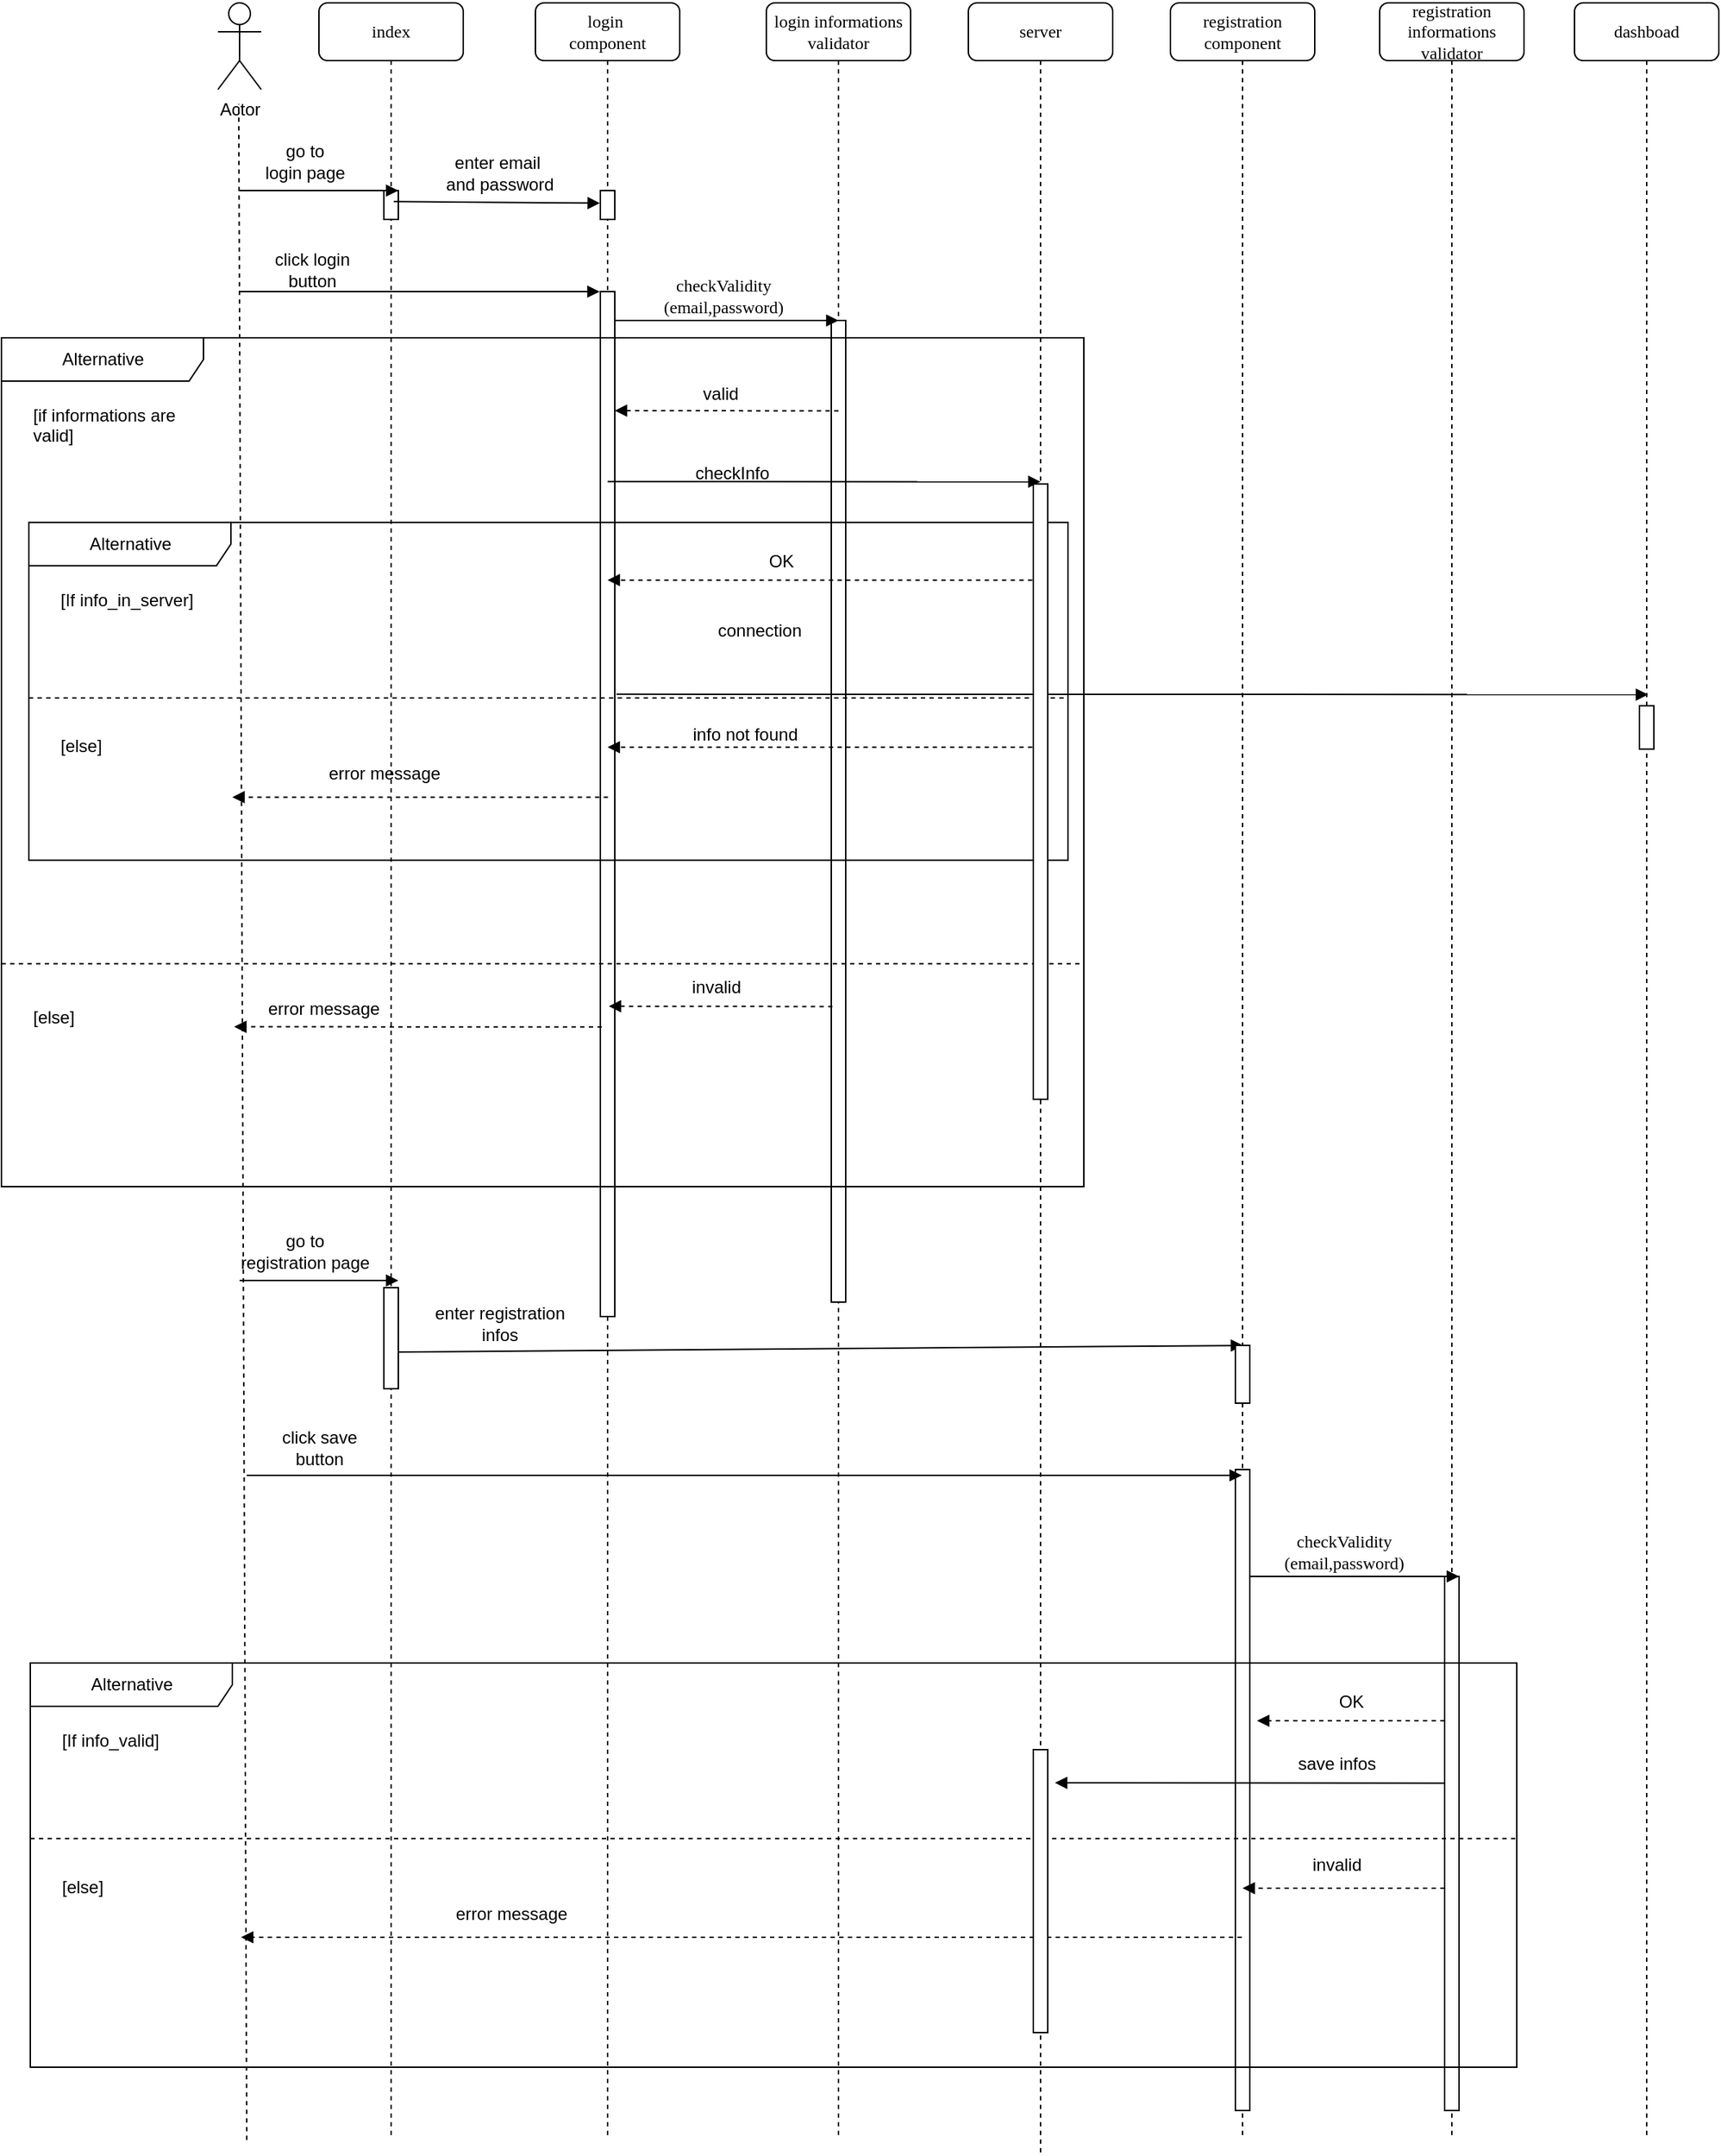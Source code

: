 <mxfile version="18.0.6" type="device"><diagram name="Page-1" id="13e1069c-82ec-6db2-03f1-153e76fe0fe0"><mxGraphModel dx="3727" dy="1707" grid="1" gridSize="10" guides="1" tooltips="1" connect="1" arrows="1" fold="1" page="1" pageScale="1" pageWidth="1100" pageHeight="850" background="none" math="0" shadow="0"><root><mxCell id="0"/><mxCell id="1" parent="0"/><mxCell id="7baba1c4bc27f4b0-2" value="login&amp;nbsp;&lt;br&gt;component" style="shape=umlLifeline;perimeter=lifelinePerimeter;whiteSpace=wrap;html=1;container=1;collapsible=0;recursiveResize=0;outlineConnect=0;rounded=1;shadow=0;comic=0;labelBackgroundColor=none;strokeWidth=1;fontFamily=Verdana;fontSize=12;align=center;" parent="1" vertex="1"><mxGeometry x="270" y="80" width="100" height="1480" as="geometry"/></mxCell><mxCell id="7baba1c4bc27f4b0-10" value="" style="html=1;points=[];perimeter=orthogonalPerimeter;rounded=0;shadow=0;comic=0;labelBackgroundColor=none;strokeWidth=1;fontFamily=Verdana;fontSize=12;align=center;" parent="7baba1c4bc27f4b0-2" vertex="1"><mxGeometry x="45" y="130" width="10" height="20" as="geometry"/></mxCell><mxCell id="eEdatsO4QX0kLQzvocsZ-17" value="" style="html=1;points=[];perimeter=orthogonalPerimeter;rounded=0;shadow=0;comic=0;labelBackgroundColor=none;strokeWidth=1;fontFamily=Verdana;fontSize=12;align=center;" vertex="1" parent="7baba1c4bc27f4b0-2"><mxGeometry x="45" y="200" width="10" height="710" as="geometry"/></mxCell><mxCell id="eEdatsO4QX0kLQzvocsZ-55" value="" style="html=1;verticalAlign=bottom;labelBackgroundColor=none;endArrow=block;endFill=1;rounded=0;exitX=0.686;exitY=0.379;exitDx=0;exitDy=0;exitPerimeter=0;" edge="1" parent="7baba1c4bc27f4b0-2"><mxGeometry width="160" relative="1" as="geometry"><mxPoint x="-97.85" y="934.58" as="sourcePoint"/><mxPoint x="490.385" y="930" as="targetPoint"/></mxGeometry></mxCell><mxCell id="eEdatsO4QX0kLQzvocsZ-56" value="enter registration&lt;br&gt;infos" style="text;html=1;align=center;verticalAlign=middle;resizable=0;points=[];autosize=1;strokeColor=none;fillColor=none;" vertex="1" parent="7baba1c4bc27f4b0-2"><mxGeometry x="-79.71" y="900" width="110" height="30" as="geometry"/></mxCell><mxCell id="7baba1c4bc27f4b0-3" value="login informations&lt;br&gt;validator" style="shape=umlLifeline;perimeter=lifelinePerimeter;whiteSpace=wrap;html=1;container=1;collapsible=0;recursiveResize=0;outlineConnect=0;rounded=1;shadow=0;comic=0;labelBackgroundColor=none;strokeWidth=1;fontFamily=Verdana;fontSize=12;align=center;" parent="1" vertex="1"><mxGeometry x="430" y="80" width="100" height="1480" as="geometry"/></mxCell><mxCell id="7baba1c4bc27f4b0-13" value="" style="html=1;points=[];perimeter=orthogonalPerimeter;rounded=0;shadow=0;comic=0;labelBackgroundColor=none;strokeWidth=1;fontFamily=Verdana;fontSize=12;align=center;" parent="7baba1c4bc27f4b0-3" vertex="1"><mxGeometry x="45" y="220" width="10" height="680" as="geometry"/></mxCell><mxCell id="7baba1c4bc27f4b0-4" value="registration informations&lt;br&gt;validator" style="shape=umlLifeline;perimeter=lifelinePerimeter;whiteSpace=wrap;html=1;container=1;collapsible=0;recursiveResize=0;outlineConnect=0;rounded=1;shadow=0;comic=0;labelBackgroundColor=none;strokeWidth=1;fontFamily=Verdana;fontSize=12;align=center;" parent="1" vertex="1"><mxGeometry x="855" y="80" width="100" height="1480" as="geometry"/></mxCell><mxCell id="7baba1c4bc27f4b0-28" value="" style="html=1;points=[];perimeter=orthogonalPerimeter;rounded=0;shadow=0;comic=0;labelBackgroundColor=none;strokeWidth=1;fontFamily=Verdana;fontSize=12;align=center;" parent="7baba1c4bc27f4b0-4" vertex="1"><mxGeometry x="45" y="1090" width="10" height="370" as="geometry"/></mxCell><mxCell id="eEdatsO4QX0kLQzvocsZ-40" value="" style="html=1;verticalAlign=bottom;labelBackgroundColor=none;endArrow=block;endFill=1;rounded=0;entryX=0.96;entryY=0.405;entryDx=0;entryDy=0;entryPerimeter=0;exitX=0.571;exitY=0.335;exitDx=0;exitDy=0;exitPerimeter=0;" edge="1" parent="7baba1c4bc27f4b0-4"><mxGeometry width="160" relative="1" as="geometry"><mxPoint x="-528.88" y="478.913" as="sourcePoint"/><mxPoint x="186" y="479.133" as="targetPoint"/></mxGeometry></mxCell><mxCell id="eEdatsO4QX0kLQzvocsZ-70" value="checkValidity&lt;br&gt;(email,password)" style="html=1;verticalAlign=bottom;endArrow=block;labelBackgroundColor=none;fontFamily=Verdana;fontSize=12;edgeStyle=elbowEdgeStyle;elbow=vertical;" edge="1" parent="7baba1c4bc27f4b0-4"><mxGeometry x="0.475" relative="1" as="geometry"><mxPoint x="40" y="1090" as="sourcePoint"/><Array as="points"><mxPoint x="-105" y="1090"/><mxPoint x="-115" y="1070"/><mxPoint x="-35" y="1020"/><mxPoint x="55" y="1010"/></Array><mxPoint x="55" y="1090" as="targetPoint"/><mxPoint as="offset"/></mxGeometry></mxCell><mxCell id="7baba1c4bc27f4b0-5" value="registration&lt;br&gt;component" style="shape=umlLifeline;perimeter=lifelinePerimeter;whiteSpace=wrap;html=1;container=1;collapsible=0;recursiveResize=0;outlineConnect=0;rounded=1;shadow=0;comic=0;labelBackgroundColor=none;strokeWidth=1;fontFamily=Verdana;fontSize=12;align=center;" parent="1" vertex="1"><mxGeometry x="710" y="80" width="100" height="1480" as="geometry"/></mxCell><mxCell id="7baba1c4bc27f4b0-19" value="" style="html=1;points=[];perimeter=orthogonalPerimeter;rounded=0;shadow=0;comic=0;labelBackgroundColor=none;strokeWidth=1;fontFamily=Verdana;fontSize=12;align=center;" parent="7baba1c4bc27f4b0-5" vertex="1"><mxGeometry x="45" y="930" width="10" height="40" as="geometry"/></mxCell><mxCell id="eEdatsO4QX0kLQzvocsZ-59" value="" style="html=1;points=[];perimeter=orthogonalPerimeter;rounded=0;shadow=0;comic=0;labelBackgroundColor=none;strokeWidth=1;fontFamily=Verdana;fontSize=12;align=center;" vertex="1" parent="7baba1c4bc27f4b0-5"><mxGeometry x="45" y="1016" width="10" height="444" as="geometry"/></mxCell><mxCell id="7baba1c4bc27f4b0-6" value="server" style="shape=umlLifeline;perimeter=lifelinePerimeter;whiteSpace=wrap;html=1;container=1;collapsible=0;recursiveResize=0;outlineConnect=0;rounded=1;shadow=0;comic=0;labelBackgroundColor=none;strokeWidth=1;fontFamily=Verdana;fontSize=12;align=center;" parent="1" vertex="1"><mxGeometry x="570" y="80" width="100" height="1490" as="geometry"/></mxCell><mxCell id="7baba1c4bc27f4b0-7" value="dashboad" style="shape=umlLifeline;perimeter=lifelinePerimeter;whiteSpace=wrap;html=1;container=1;collapsible=0;recursiveResize=0;outlineConnect=0;rounded=1;shadow=0;comic=0;labelBackgroundColor=none;strokeWidth=1;fontFamily=Verdana;fontSize=12;align=center;" parent="1" vertex="1"><mxGeometry x="990" y="80" width="100" height="1480" as="geometry"/></mxCell><mxCell id="7baba1c4bc27f4b0-25" value="" style="html=1;points=[];perimeter=orthogonalPerimeter;rounded=0;shadow=0;comic=0;labelBackgroundColor=none;strokeColor=#000000;strokeWidth=1;fillColor=#FFFFFF;fontFamily=Verdana;fontSize=12;fontColor=#000000;align=center;" parent="7baba1c4bc27f4b0-7" vertex="1"><mxGeometry x="45" y="486.89" width="10" height="30" as="geometry"/></mxCell><mxCell id="7baba1c4bc27f4b0-8" value="index" style="shape=umlLifeline;perimeter=lifelinePerimeter;whiteSpace=wrap;html=1;container=1;collapsible=0;recursiveResize=0;outlineConnect=0;rounded=1;shadow=0;comic=0;labelBackgroundColor=none;strokeWidth=1;fontFamily=Verdana;fontSize=12;align=center;" parent="1" vertex="1"><mxGeometry x="120" y="80" width="100" height="1480" as="geometry"/></mxCell><mxCell id="7baba1c4bc27f4b0-9" value="" style="html=1;points=[];perimeter=orthogonalPerimeter;rounded=0;shadow=0;comic=0;labelBackgroundColor=none;strokeWidth=1;fontFamily=Verdana;fontSize=12;align=center;" parent="7baba1c4bc27f4b0-8" vertex="1"><mxGeometry x="45" y="130" width="10" height="20" as="geometry"/></mxCell><mxCell id="eEdatsO4QX0kLQzvocsZ-52" value="" style="html=1;verticalAlign=bottom;labelBackgroundColor=none;endArrow=block;endFill=1;rounded=0;" edge="1" parent="7baba1c4bc27f4b0-8"><mxGeometry width="160" relative="1" as="geometry"><mxPoint x="-55" y="885" as="sourcePoint"/><mxPoint x="55" y="885" as="targetPoint"/></mxGeometry></mxCell><mxCell id="eEdatsO4QX0kLQzvocsZ-53" value="go to &lt;br&gt;registration page" style="text;html=1;align=center;verticalAlign=middle;resizable=0;points=[];autosize=1;strokeColor=none;fillColor=none;" vertex="1" parent="7baba1c4bc27f4b0-8"><mxGeometry x="-60" y="850" width="100" height="30" as="geometry"/></mxCell><mxCell id="eEdatsO4QX0kLQzvocsZ-54" value="" style="html=1;points=[];perimeter=orthogonalPerimeter;rounded=0;shadow=0;comic=0;labelBackgroundColor=none;strokeColor=#000000;strokeWidth=1;fillColor=#FFFFFF;fontFamily=Verdana;fontSize=12;fontColor=#000000;align=center;" vertex="1" parent="7baba1c4bc27f4b0-8"><mxGeometry x="45" y="890" width="10" height="70" as="geometry"/></mxCell><mxCell id="eEdatsO4QX0kLQzvocsZ-1" value="Actor" style="shape=umlActor;verticalLabelPosition=bottom;verticalAlign=top;html=1;outlineConnect=0;" vertex="1" parent="1"><mxGeometry x="50" y="80" width="30" height="60" as="geometry"/></mxCell><mxCell id="eEdatsO4QX0kLQzvocsZ-5" value="" style="endArrow=none;dashed=1;html=1;rounded=0;" edge="1" parent="1"><mxGeometry width="50" height="50" relative="1" as="geometry"><mxPoint x="70" y="1560.385" as="sourcePoint"/><mxPoint x="64.41" y="150" as="targetPoint"/></mxGeometry></mxCell><mxCell id="eEdatsO4QX0kLQzvocsZ-6" value="" style="html=1;verticalAlign=bottom;labelBackgroundColor=none;endArrow=block;endFill=1;rounded=0;" edge="1" parent="1"><mxGeometry width="160" relative="1" as="geometry"><mxPoint x="65" y="210" as="sourcePoint"/><mxPoint x="175" y="210" as="targetPoint"/></mxGeometry></mxCell><mxCell id="eEdatsO4QX0kLQzvocsZ-9" value="" style="html=1;verticalAlign=bottom;labelBackgroundColor=none;endArrow=block;endFill=1;rounded=0;exitX=0.686;exitY=0.379;exitDx=0;exitDy=0;exitPerimeter=0;entryX=-0.029;entryY=0.436;entryDx=0;entryDy=0;entryPerimeter=0;" edge="1" parent="1" source="7baba1c4bc27f4b0-9" target="7baba1c4bc27f4b0-10"><mxGeometry width="160" relative="1" as="geometry"><mxPoint x="190.23" y="228.92" as="sourcePoint"/><mxPoint x="315" y="229" as="targetPoint"/></mxGeometry></mxCell><mxCell id="eEdatsO4QX0kLQzvocsZ-10" value="enter email&amp;nbsp;&lt;br&gt;and password" style="text;html=1;align=center;verticalAlign=middle;resizable=0;points=[];autosize=1;strokeColor=none;fillColor=none;" vertex="1" parent="1"><mxGeometry x="200" y="183" width="90" height="30" as="geometry"/></mxCell><mxCell id="eEdatsO4QX0kLQzvocsZ-12" value="checkValidity&lt;br&gt;(email,password)" style="html=1;verticalAlign=bottom;endArrow=block;labelBackgroundColor=none;fontFamily=Verdana;fontSize=12;edgeStyle=elbowEdgeStyle;elbow=vertical;" edge="1" parent="1"><mxGeometry x="0.475" relative="1" as="geometry"><mxPoint x="465" y="300" as="sourcePoint"/><Array as="points"><mxPoint x="320" y="300"/><mxPoint x="310" y="280"/><mxPoint x="390" y="230"/><mxPoint x="480" y="220"/></Array><mxPoint x="480" y="300" as="targetPoint"/><mxPoint as="offset"/></mxGeometry></mxCell><mxCell id="eEdatsO4QX0kLQzvocsZ-13" value="go to &lt;br&gt;login page" style="text;html=1;align=center;verticalAlign=middle;resizable=0;points=[];autosize=1;strokeColor=none;fillColor=none;" vertex="1" parent="1"><mxGeometry x="75" y="175" width="70" height="30" as="geometry"/></mxCell><mxCell id="eEdatsO4QX0kLQzvocsZ-15" value="" style="html=1;verticalAlign=bottom;labelBackgroundColor=none;endArrow=block;endFill=1;rounded=0;" edge="1" parent="1"><mxGeometry width="160" relative="1" as="geometry"><mxPoint x="65" y="280" as="sourcePoint"/><mxPoint x="314.5" y="280" as="targetPoint"/></mxGeometry></mxCell><mxCell id="eEdatsO4QX0kLQzvocsZ-16" value="click login &lt;br&gt;button" style="text;html=1;align=center;verticalAlign=middle;resizable=0;points=[];autosize=1;strokeColor=none;fillColor=none;" vertex="1" parent="1"><mxGeometry x="80" y="250" width="70" height="30" as="geometry"/></mxCell><mxCell id="eEdatsO4QX0kLQzvocsZ-19" value="Alternative" style="shape=umlFrame;tabWidth=110;tabHeight=30;tabPosition=left;html=1;boundedLbl=1;labelInHeader=1;width=140;height=30;" vertex="1" parent="1"><mxGeometry x="-100" y="312" width="750" height="588" as="geometry"/></mxCell><mxCell id="eEdatsO4QX0kLQzvocsZ-20" value="[if informations are &#10;valid]" style="text" vertex="1" parent="eEdatsO4QX0kLQzvocsZ-19"><mxGeometry width="100" height="20" relative="1" as="geometry"><mxPoint x="20" y="40" as="offset"/></mxGeometry></mxCell><mxCell id="eEdatsO4QX0kLQzvocsZ-21" value="[else]" style="line;strokeWidth=1;dashed=1;labelPosition=center;verticalLabelPosition=bottom;align=left;verticalAlign=top;spacingLeft=20;spacingTop=15;" vertex="1" parent="eEdatsO4QX0kLQzvocsZ-19"><mxGeometry y="425.23" width="750" height="16.74" as="geometry"/></mxCell><mxCell id="eEdatsO4QX0kLQzvocsZ-22" value="" style="html=1;verticalAlign=bottom;labelBackgroundColor=none;endArrow=block;endFill=1;dashed=1;rounded=0;" edge="1" parent="eEdatsO4QX0kLQzvocsZ-19"><mxGeometry width="160" relative="1" as="geometry"><mxPoint x="580" y="50.651" as="sourcePoint"/><mxPoint x="425" y="50.452" as="targetPoint"/></mxGeometry></mxCell><mxCell id="eEdatsO4QX0kLQzvocsZ-23" value="valid" style="text;html=1;align=center;verticalAlign=middle;resizable=0;points=[];autosize=1;strokeColor=none;fillColor=none;" vertex="1" parent="eEdatsO4QX0kLQzvocsZ-19"><mxGeometry x="478.286" y="29.057" width="40" height="20" as="geometry"/></mxCell><mxCell id="eEdatsO4QX0kLQzvocsZ-27" value="" style="html=1;verticalAlign=bottom;labelBackgroundColor=none;endArrow=block;endFill=1;rounded=0;entryX=0.96;entryY=0.405;entryDx=0;entryDy=0;entryPerimeter=0;" edge="1" parent="eEdatsO4QX0kLQzvocsZ-19"><mxGeometry width="160" relative="1" as="geometry"><mxPoint x="420" y="99.642" as="sourcePoint"/><mxPoint x="720" y="99.742" as="targetPoint"/></mxGeometry></mxCell><mxCell id="eEdatsO4QX0kLQzvocsZ-30" value="" style="html=1;verticalAlign=bottom;labelBackgroundColor=none;endArrow=block;endFill=1;dashed=1;rounded=0;" edge="1" parent="eEdatsO4QX0kLQzvocsZ-19"><mxGeometry width="160" relative="1" as="geometry"><mxPoint x="575.79" y="463.243" as="sourcePoint"/><mxPoint x="420.79" y="463.044" as="targetPoint"/></mxGeometry></mxCell><mxCell id="eEdatsO4QX0kLQzvocsZ-34" value="" style="html=1;verticalAlign=bottom;labelBackgroundColor=none;endArrow=block;endFill=1;dashed=1;rounded=0;entryX=0.227;entryY=0.881;entryDx=0;entryDy=0;entryPerimeter=0;" edge="1" parent="eEdatsO4QX0kLQzvocsZ-19"><mxGeometry width="160" relative="1" as="geometry"><mxPoint x="416" y="477.428" as="sourcePoint"/><mxPoint x="161.25" y="477.249" as="targetPoint"/></mxGeometry></mxCell><mxCell id="eEdatsO4QX0kLQzvocsZ-35" value="error message" style="text;html=1;align=center;verticalAlign=middle;resizable=0;points=[];autosize=1;strokeColor=none;fillColor=none;" vertex="1" parent="eEdatsO4QX0kLQzvocsZ-19"><mxGeometry x="177.996" y="454.689" width="90" height="20" as="geometry"/></mxCell><mxCell id="eEdatsO4QX0kLQzvocsZ-36" value="checkInfo" style="text;html=1;align=center;verticalAlign=middle;resizable=0;points=[];autosize=1;strokeColor=none;fillColor=none;" vertex="1" parent="eEdatsO4QX0kLQzvocsZ-19"><mxGeometry x="471.29" y="83.953" width="70" height="20" as="geometry"/></mxCell><mxCell id="eEdatsO4QX0kLQzvocsZ-37" value="Alternative" style="shape=umlFrame;tabWidth=110;tabHeight=30;tabPosition=left;html=1;boundedLbl=1;labelInHeader=1;width=140;height=30;" vertex="1" parent="eEdatsO4QX0kLQzvocsZ-19"><mxGeometry x="19" y="127.877" width="720" height="233.944" as="geometry"/></mxCell><mxCell id="eEdatsO4QX0kLQzvocsZ-38" value="[If info_in_server]" style="text" vertex="1" parent="eEdatsO4QX0kLQzvocsZ-37"><mxGeometry width="100" height="20" relative="1" as="geometry"><mxPoint x="20" y="40" as="offset"/></mxGeometry></mxCell><mxCell id="eEdatsO4QX0kLQzvocsZ-39" value="[else]" style="line;strokeWidth=1;dashed=1;labelPosition=center;verticalLabelPosition=bottom;align=left;verticalAlign=top;spacingLeft=20;spacingTop=15;" vertex="1" parent="eEdatsO4QX0kLQzvocsZ-37"><mxGeometry y="116.972" width="720.0" height="9.358" as="geometry"/></mxCell><mxCell id="eEdatsO4QX0kLQzvocsZ-41" value="" style="html=1;verticalAlign=bottom;labelBackgroundColor=none;endArrow=block;endFill=1;dashed=1;rounded=0;exitX=0.974;exitY=0.171;exitDx=0;exitDy=0;exitPerimeter=0;" edge="1" parent="eEdatsO4QX0kLQzvocsZ-37" source="eEdatsO4QX0kLQzvocsZ-37"><mxGeometry width="160" relative="1" as="geometry"><mxPoint x="556" y="40.143" as="sourcePoint"/><mxPoint x="401" y="39.944" as="targetPoint"/></mxGeometry></mxCell><mxCell id="eEdatsO4QX0kLQzvocsZ-42" value="OK" style="text;html=1;align=center;verticalAlign=middle;resizable=0;points=[];autosize=1;strokeColor=none;fillColor=none;" vertex="1" parent="eEdatsO4QX0kLQzvocsZ-37"><mxGeometry x="505.996" y="16.855" width="30" height="20" as="geometry"/></mxCell><mxCell id="eEdatsO4QX0kLQzvocsZ-44" value="connection" style="text;html=1;align=center;verticalAlign=middle;resizable=0;points=[];autosize=1;strokeColor=none;fillColor=none;" vertex="1" parent="eEdatsO4QX0kLQzvocsZ-37"><mxGeometry x="470.996" y="64.859" width="70" height="20" as="geometry"/></mxCell><mxCell id="eEdatsO4QX0kLQzvocsZ-46" value="" style="html=1;verticalAlign=bottom;labelBackgroundColor=none;endArrow=block;endFill=1;dashed=1;rounded=0;exitX=0.974;exitY=0.171;exitDx=0;exitDy=0;exitPerimeter=0;" edge="1" parent="eEdatsO4QX0kLQzvocsZ-37"><mxGeometry width="160" relative="1" as="geometry"><mxPoint x="701.28" y="155.806" as="sourcePoint"/><mxPoint x="401" y="155.745" as="targetPoint"/></mxGeometry></mxCell><mxCell id="eEdatsO4QX0kLQzvocsZ-47" value="info not found" style="text;html=1;align=center;verticalAlign=middle;resizable=0;points=[];autosize=1;strokeColor=none;fillColor=none;" vertex="1" parent="eEdatsO4QX0kLQzvocsZ-37"><mxGeometry x="450.996" y="136.721" width="90" height="20" as="geometry"/></mxCell><mxCell id="eEdatsO4QX0kLQzvocsZ-49" value="" style="html=1;verticalAlign=bottom;labelBackgroundColor=none;endArrow=block;endFill=1;dashed=1;rounded=0;exitX=0.974;exitY=0.171;exitDx=0;exitDy=0;exitPerimeter=0;" edge="1" parent="eEdatsO4QX0kLQzvocsZ-37"><mxGeometry width="160" relative="1" as="geometry"><mxPoint x="401.28" y="190.394" as="sourcePoint"/><mxPoint x="141" y="190.335" as="targetPoint"/></mxGeometry></mxCell><mxCell id="eEdatsO4QX0kLQzvocsZ-50" value="error message" style="text;html=1;align=center;verticalAlign=middle;resizable=0;points=[];autosize=1;strokeColor=none;fillColor=none;" vertex="1" parent="eEdatsO4QX0kLQzvocsZ-37"><mxGeometry x="200.996" y="164.395" width="90" height="20" as="geometry"/></mxCell><mxCell id="eEdatsO4QX0kLQzvocsZ-51" value="" style="html=1;points=[];perimeter=orthogonalPerimeter;rounded=0;shadow=0;comic=0;labelBackgroundColor=none;strokeWidth=1;fontFamily=Verdana;fontSize=12;align=center;" vertex="1" parent="eEdatsO4QX0kLQzvocsZ-19"><mxGeometry x="715" y="101.248" width="10" height="426.222" as="geometry"/></mxCell><mxCell id="eEdatsO4QX0kLQzvocsZ-31" value="invalid" style="text;html=1;align=center;verticalAlign=middle;resizable=0;points=[];autosize=1;strokeColor=none;fillColor=none;" vertex="1" parent="1"><mxGeometry x="370.286" y="751.689" width="50" height="20" as="geometry"/></mxCell><mxCell id="eEdatsO4QX0kLQzvocsZ-57" value="" style="html=1;verticalAlign=bottom;labelBackgroundColor=none;endArrow=block;endFill=1;rounded=0;" edge="1" parent="1" target="7baba1c4bc27f4b0-5"><mxGeometry width="160" relative="1" as="geometry"><mxPoint x="70" y="1100" as="sourcePoint"/><mxPoint x="319.5" y="1100" as="targetPoint"/></mxGeometry></mxCell><mxCell id="eEdatsO4QX0kLQzvocsZ-58" value="click save&lt;br&gt;button" style="text;html=1;align=center;verticalAlign=middle;resizable=0;points=[];autosize=1;strokeColor=none;fillColor=none;" vertex="1" parent="1"><mxGeometry x="85" y="1066" width="70" height="30" as="geometry"/></mxCell><mxCell id="eEdatsO4QX0kLQzvocsZ-60" value="Alternative" style="shape=umlFrame;tabWidth=110;tabHeight=30;tabPosition=left;html=1;boundedLbl=1;labelInHeader=1;width=140;height=30;" vertex="1" parent="1"><mxGeometry x="-80" y="1230" width="1030" height="280" as="geometry"/></mxCell><mxCell id="eEdatsO4QX0kLQzvocsZ-61" value="[If info_valid]" style="text" vertex="1" parent="eEdatsO4QX0kLQzvocsZ-60"><mxGeometry width="100" height="20" relative="1" as="geometry"><mxPoint x="20" y="40" as="offset"/></mxGeometry></mxCell><mxCell id="eEdatsO4QX0kLQzvocsZ-62" value="[else]" style="line;strokeWidth=1;dashed=1;labelPosition=center;verticalLabelPosition=bottom;align=left;verticalAlign=top;spacingLeft=20;spacingTop=15;" vertex="1" parent="eEdatsO4QX0kLQzvocsZ-60"><mxGeometry y="116.97" width="1030.0" height="9.358" as="geometry"/></mxCell><mxCell id="eEdatsO4QX0kLQzvocsZ-63" value="" style="html=1;verticalAlign=bottom;labelBackgroundColor=none;endArrow=block;endFill=1;dashed=1;rounded=0;" edge="1" parent="eEdatsO4QX0kLQzvocsZ-60"><mxGeometry width="160" relative="1" as="geometry"><mxPoint x="980" y="40" as="sourcePoint"/><mxPoint x="850" y="40" as="targetPoint"/></mxGeometry></mxCell><mxCell id="eEdatsO4QX0kLQzvocsZ-64" value="OK" style="text;html=1;align=center;verticalAlign=middle;resizable=0;points=[];autosize=1;strokeColor=none;fillColor=none;" vertex="1" parent="eEdatsO4QX0kLQzvocsZ-60"><mxGeometry x="900.005" y="16.855" width="30" height="20" as="geometry"/></mxCell><mxCell id="eEdatsO4QX0kLQzvocsZ-65" value="save infos" style="text;html=1;align=center;verticalAlign=middle;resizable=0;points=[];autosize=1;strokeColor=none;fillColor=none;" vertex="1" parent="eEdatsO4QX0kLQzvocsZ-60"><mxGeometry x="870.006" y="59.998" width="70" height="20" as="geometry"/></mxCell><mxCell id="eEdatsO4QX0kLQzvocsZ-66" value="" style="html=1;verticalAlign=bottom;labelBackgroundColor=none;endArrow=block;endFill=1;dashed=1;rounded=0;" edge="1" parent="eEdatsO4QX0kLQzvocsZ-60"><mxGeometry width="160" relative="1" as="geometry"><mxPoint x="980" y="156" as="sourcePoint"/><mxPoint x="840" y="156" as="targetPoint"/></mxGeometry></mxCell><mxCell id="eEdatsO4QX0kLQzvocsZ-68" value="" style="html=1;verticalAlign=bottom;labelBackgroundColor=none;endArrow=block;endFill=1;dashed=1;rounded=0;" edge="1" parent="eEdatsO4QX0kLQzvocsZ-60" source="7baba1c4bc27f4b0-5"><mxGeometry width="160" relative="1" as="geometry"><mxPoint x="796.48" y="190.427" as="sourcePoint"/><mxPoint x="146" y="190" as="targetPoint"/></mxGeometry></mxCell><mxCell id="eEdatsO4QX0kLQzvocsZ-69" value="error message" style="text;html=1;align=center;verticalAlign=middle;resizable=0;points=[];autosize=1;strokeColor=none;fillColor=none;" vertex="1" parent="eEdatsO4QX0kLQzvocsZ-60"><mxGeometry x="287.536" y="164.392" width="90" height="20" as="geometry"/></mxCell><mxCell id="eEdatsO4QX0kLQzvocsZ-67" value="invalid" style="text;html=1;align=center;verticalAlign=middle;resizable=0;points=[];autosize=1;strokeColor=none;fillColor=none;" vertex="1" parent="eEdatsO4QX0kLQzvocsZ-60"><mxGeometry x="880.004" y="129.998" width="50" height="20" as="geometry"/></mxCell><mxCell id="eEdatsO4QX0kLQzvocsZ-72" value="" style="html=1;verticalAlign=bottom;labelBackgroundColor=none;endArrow=block;endFill=1;rounded=0;" edge="1" parent="eEdatsO4QX0kLQzvocsZ-60"><mxGeometry width="160" relative="1" as="geometry"><mxPoint x="980" y="83.23" as="sourcePoint"/><mxPoint x="710" y="83" as="targetPoint"/></mxGeometry></mxCell><mxCell id="eEdatsO4QX0kLQzvocsZ-75" value="" style="html=1;points=[];perimeter=orthogonalPerimeter;rounded=0;shadow=0;comic=0;labelBackgroundColor=none;strokeWidth=1;fontFamily=Verdana;fontSize=12;align=center;" vertex="1" parent="eEdatsO4QX0kLQzvocsZ-60"><mxGeometry x="695" y="60" width="10" height="196" as="geometry"/></mxCell></root></mxGraphModel></diagram></mxfile>
